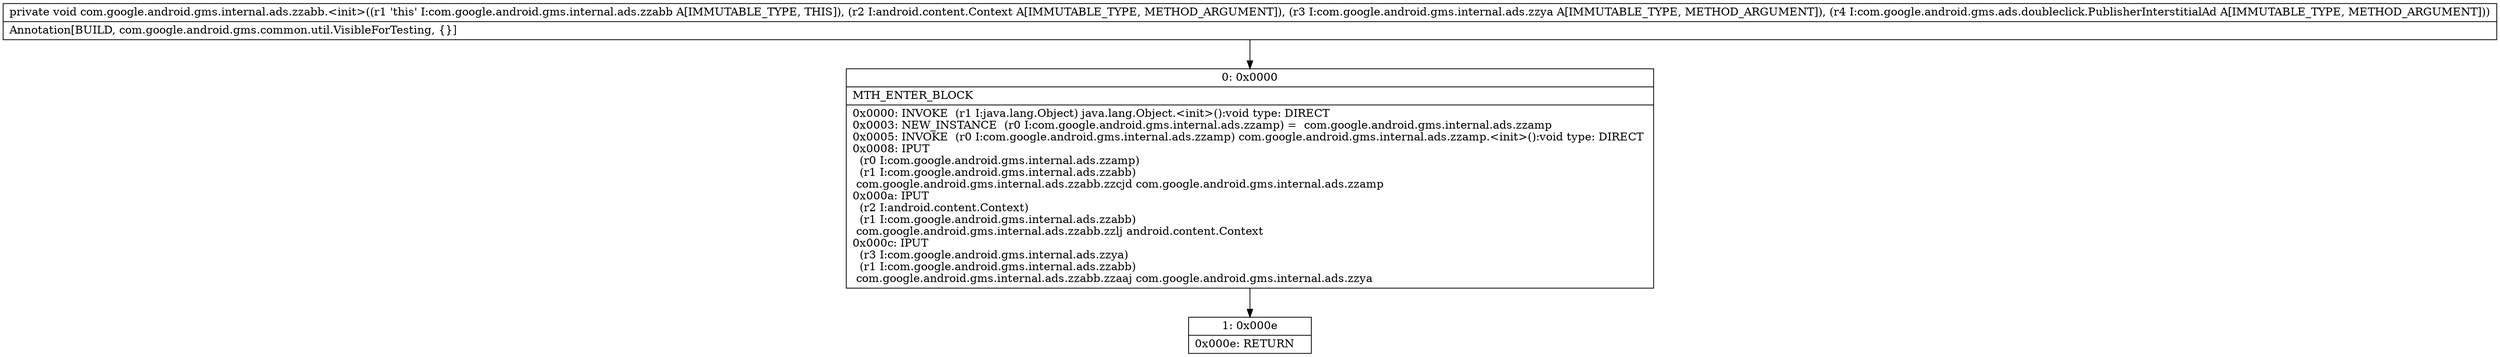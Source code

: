 digraph "CFG forcom.google.android.gms.internal.ads.zzabb.\<init\>(Landroid\/content\/Context;Lcom\/google\/android\/gms\/internal\/ads\/zzya;Lcom\/google\/android\/gms\/ads\/doubleclick\/PublisherInterstitialAd;)V" {
Node_0 [shape=record,label="{0\:\ 0x0000|MTH_ENTER_BLOCK\l|0x0000: INVOKE  (r1 I:java.lang.Object) java.lang.Object.\<init\>():void type: DIRECT \l0x0003: NEW_INSTANCE  (r0 I:com.google.android.gms.internal.ads.zzamp) =  com.google.android.gms.internal.ads.zzamp \l0x0005: INVOKE  (r0 I:com.google.android.gms.internal.ads.zzamp) com.google.android.gms.internal.ads.zzamp.\<init\>():void type: DIRECT \l0x0008: IPUT  \l  (r0 I:com.google.android.gms.internal.ads.zzamp)\l  (r1 I:com.google.android.gms.internal.ads.zzabb)\l com.google.android.gms.internal.ads.zzabb.zzcjd com.google.android.gms.internal.ads.zzamp \l0x000a: IPUT  \l  (r2 I:android.content.Context)\l  (r1 I:com.google.android.gms.internal.ads.zzabb)\l com.google.android.gms.internal.ads.zzabb.zzlj android.content.Context \l0x000c: IPUT  \l  (r3 I:com.google.android.gms.internal.ads.zzya)\l  (r1 I:com.google.android.gms.internal.ads.zzabb)\l com.google.android.gms.internal.ads.zzabb.zzaaj com.google.android.gms.internal.ads.zzya \l}"];
Node_1 [shape=record,label="{1\:\ 0x000e|0x000e: RETURN   \l}"];
MethodNode[shape=record,label="{private void com.google.android.gms.internal.ads.zzabb.\<init\>((r1 'this' I:com.google.android.gms.internal.ads.zzabb A[IMMUTABLE_TYPE, THIS]), (r2 I:android.content.Context A[IMMUTABLE_TYPE, METHOD_ARGUMENT]), (r3 I:com.google.android.gms.internal.ads.zzya A[IMMUTABLE_TYPE, METHOD_ARGUMENT]), (r4 I:com.google.android.gms.ads.doubleclick.PublisherInterstitialAd A[IMMUTABLE_TYPE, METHOD_ARGUMENT]))  | Annotation[BUILD, com.google.android.gms.common.util.VisibleForTesting, \{\}]\l}"];
MethodNode -> Node_0;
Node_0 -> Node_1;
}

